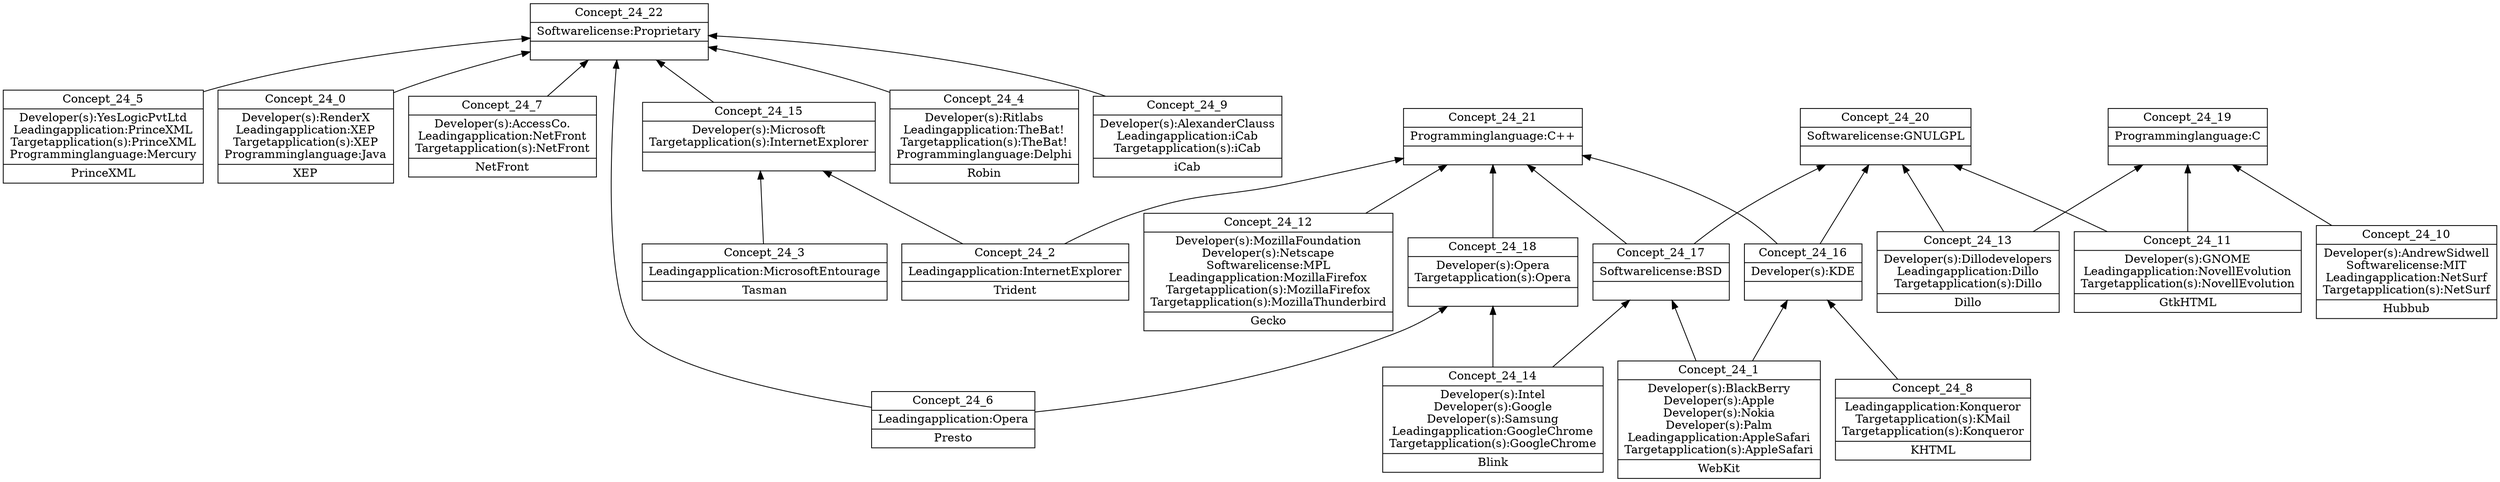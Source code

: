 digraph G { 
	rankdir=BT;
subgraph 24 { 
label="24";
1 [shape=record,label="{Concept_24_4|Developer(s):Ritlabs\nLeadingapplication:TheBat!\nTargetapplication(s):TheBat!\nProgramminglanguage:Delphi\n|Robin\n}"];
2 [shape=record,label="{Concept_24_1|Developer(s):BlackBerry\nDeveloper(s):Apple\nDeveloper(s):Nokia\nDeveloper(s):Palm\nLeadingapplication:AppleSafari\nTargetapplication(s):AppleSafari\n|WebKit\n}"];
3 [shape=record,label="{Concept_24_12|Developer(s):MozillaFoundation\nDeveloper(s):Netscape\nSoftwarelicense:MPL\nLeadingapplication:MozillaFirefox\nTargetapplication(s):MozillaFirefox\nTargetapplication(s):MozillaThunderbird\n|Gecko\n}"];
4 [shape=record,label="{Concept_24_9|Developer(s):AlexanderClauss\nLeadingapplication:iCab\nTargetapplication(s):iCab\n|iCab\n}"];
5 [shape=record,label="{Concept_24_10|Developer(s):AndrewSidwell\nSoftwarelicense:MIT\nLeadingapplication:NetSurf\nTargetapplication(s):NetSurf\n|Hubbub\n}"];
6 [shape=record,label="{Concept_24_5|Developer(s):YesLogicPvtLtd\nLeadingapplication:PrinceXML\nTargetapplication(s):PrinceXML\nProgramminglanguage:Mercury\n|PrinceXML\n}"];
7 [shape=record,label="{Concept_24_14|Developer(s):Intel\nDeveloper(s):Google\nDeveloper(s):Samsung\nLeadingapplication:GoogleChrome\nTargetapplication(s):GoogleChrome\n|Blink\n}"];
8 [shape=record,label="{Concept_24_13|Developer(s):Dillodevelopers\nLeadingapplication:Dillo\nTargetapplication(s):Dillo\n|Dillo\n}"];
9 [shape=record,label="{Concept_24_11|Developer(s):GNOME\nLeadingapplication:NovellEvolution\nTargetapplication(s):NovellEvolution\n|GtkHTML\n}"];
10 [shape=record,label="{Concept_24_0|Developer(s):RenderX\nLeadingapplication:XEP\nTargetapplication(s):XEP\nProgramminglanguage:Java\n|XEP\n}"];
11 [shape=record,label="{Concept_24_7|Developer(s):AccessCo.\nLeadingapplication:NetFront\nTargetapplication(s):NetFront\n|NetFront\n}"];
12 [shape=record,label="{Concept_24_6|Leadingapplication:Opera\n|Presto\n}"];
13 [shape=record,label="{Concept_24_8|Leadingapplication:Konqueror\nTargetapplication(s):KMail\nTargetapplication(s):Konqueror\n|KHTML\n}"];
14 [shape=record,label="{Concept_24_2|Leadingapplication:InternetExplorer\n|Trident\n}"];
15 [shape=record,label="{Concept_24_3|Leadingapplication:MicrosoftEntourage\n|Tasman\n}"];
16 [shape=record,label="{Concept_24_18|Developer(s):Opera\nTargetapplication(s):Opera\n|}"];
17 [shape=record,label="{Concept_24_15|Developer(s):Microsoft\nTargetapplication(s):InternetExplorer\n|}"];
18 [shape=record,label="{Concept_24_16|Developer(s):KDE\n|}"];
19 [shape=record,label="{Concept_24_17|Softwarelicense:BSD\n|}"];
20 [shape=record,label="{Concept_24_19|Programminglanguage:C\n|}"];
21 [shape=record,label="{Concept_24_20|Softwarelicense:GNULGPL\n|}"];
22 [shape=record,label="{Concept_24_21|Programminglanguage:C++\n|}"];
23 [shape=record,label="{Concept_24_22|Softwarelicense:Proprietary\n|}"];
	7 -> 16
	12 -> 16
	14 -> 17
	15 -> 17
	13 -> 18
	2 -> 18
	7 -> 19
	2 -> 19
	8 -> 20
	5 -> 20
	9 -> 20
	9 -> 21
	8 -> 21
	18 -> 21
	19 -> 21
	14 -> 22
	18 -> 22
	3 -> 22
	16 -> 22
	19 -> 22
	1 -> 23
	6 -> 23
	4 -> 23
	12 -> 23
	11 -> 23
	10 -> 23
	17 -> 23
}
}